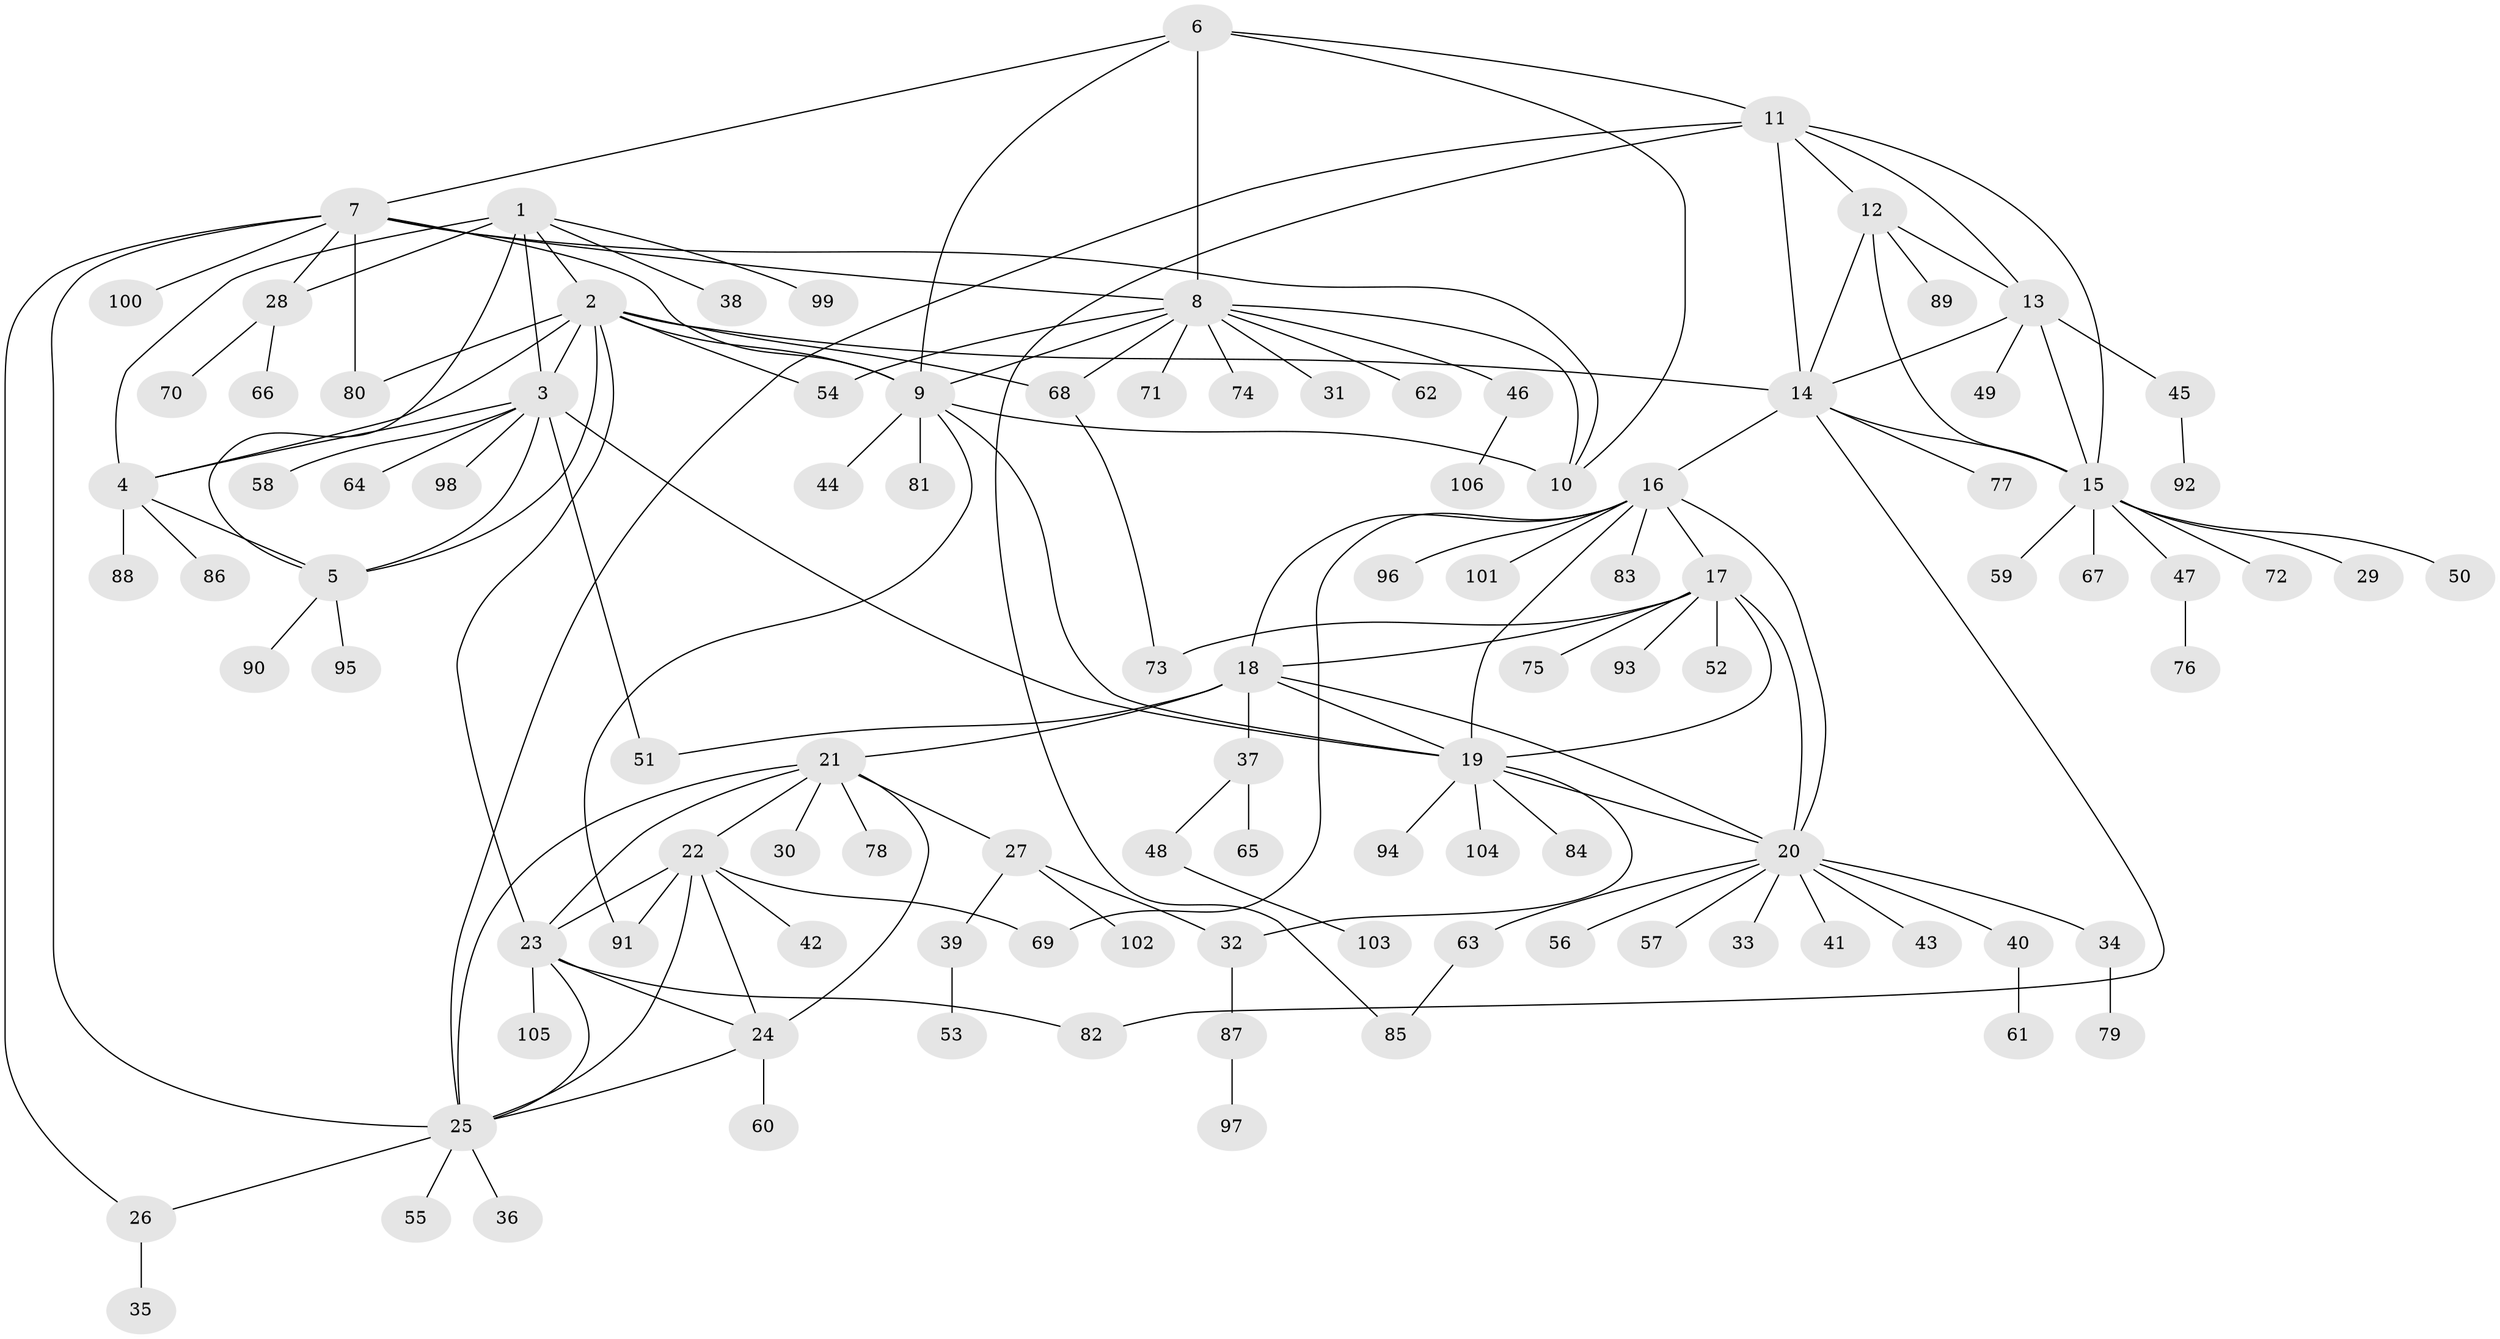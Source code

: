 // Generated by graph-tools (version 1.1) at 2025/37/03/09/25 02:37:41]
// undirected, 106 vertices, 153 edges
graph export_dot {
graph [start="1"]
  node [color=gray90,style=filled];
  1;
  2;
  3;
  4;
  5;
  6;
  7;
  8;
  9;
  10;
  11;
  12;
  13;
  14;
  15;
  16;
  17;
  18;
  19;
  20;
  21;
  22;
  23;
  24;
  25;
  26;
  27;
  28;
  29;
  30;
  31;
  32;
  33;
  34;
  35;
  36;
  37;
  38;
  39;
  40;
  41;
  42;
  43;
  44;
  45;
  46;
  47;
  48;
  49;
  50;
  51;
  52;
  53;
  54;
  55;
  56;
  57;
  58;
  59;
  60;
  61;
  62;
  63;
  64;
  65;
  66;
  67;
  68;
  69;
  70;
  71;
  72;
  73;
  74;
  75;
  76;
  77;
  78;
  79;
  80;
  81;
  82;
  83;
  84;
  85;
  86;
  87;
  88;
  89;
  90;
  91;
  92;
  93;
  94;
  95;
  96;
  97;
  98;
  99;
  100;
  101;
  102;
  103;
  104;
  105;
  106;
  1 -- 2;
  1 -- 3;
  1 -- 4;
  1 -- 5;
  1 -- 28;
  1 -- 38;
  1 -- 99;
  2 -- 3;
  2 -- 4;
  2 -- 5;
  2 -- 9;
  2 -- 14;
  2 -- 23;
  2 -- 54;
  2 -- 68;
  2 -- 80;
  3 -- 4;
  3 -- 5;
  3 -- 19;
  3 -- 51;
  3 -- 58;
  3 -- 64;
  3 -- 98;
  4 -- 5;
  4 -- 86;
  4 -- 88;
  5 -- 90;
  5 -- 95;
  6 -- 7;
  6 -- 8;
  6 -- 9;
  6 -- 10;
  6 -- 11;
  7 -- 8;
  7 -- 9;
  7 -- 10;
  7 -- 25;
  7 -- 26;
  7 -- 28;
  7 -- 80;
  7 -- 100;
  8 -- 9;
  8 -- 10;
  8 -- 31;
  8 -- 46;
  8 -- 54;
  8 -- 62;
  8 -- 68;
  8 -- 71;
  8 -- 74;
  9 -- 10;
  9 -- 19;
  9 -- 44;
  9 -- 81;
  9 -- 91;
  11 -- 12;
  11 -- 13;
  11 -- 14;
  11 -- 15;
  11 -- 25;
  11 -- 85;
  12 -- 13;
  12 -- 14;
  12 -- 15;
  12 -- 89;
  13 -- 14;
  13 -- 15;
  13 -- 45;
  13 -- 49;
  14 -- 15;
  14 -- 16;
  14 -- 77;
  14 -- 82;
  15 -- 29;
  15 -- 47;
  15 -- 50;
  15 -- 59;
  15 -- 67;
  15 -- 72;
  16 -- 17;
  16 -- 18;
  16 -- 19;
  16 -- 20;
  16 -- 69;
  16 -- 83;
  16 -- 96;
  16 -- 101;
  17 -- 18;
  17 -- 19;
  17 -- 20;
  17 -- 52;
  17 -- 73;
  17 -- 75;
  17 -- 93;
  18 -- 19;
  18 -- 20;
  18 -- 21;
  18 -- 37;
  18 -- 51;
  19 -- 20;
  19 -- 32;
  19 -- 84;
  19 -- 94;
  19 -- 104;
  20 -- 33;
  20 -- 34;
  20 -- 40;
  20 -- 41;
  20 -- 43;
  20 -- 56;
  20 -- 57;
  20 -- 63;
  21 -- 22;
  21 -- 23;
  21 -- 24;
  21 -- 25;
  21 -- 27;
  21 -- 30;
  21 -- 78;
  22 -- 23;
  22 -- 24;
  22 -- 25;
  22 -- 42;
  22 -- 69;
  22 -- 91;
  23 -- 24;
  23 -- 25;
  23 -- 82;
  23 -- 105;
  24 -- 25;
  24 -- 60;
  25 -- 26;
  25 -- 36;
  25 -- 55;
  26 -- 35;
  27 -- 32;
  27 -- 39;
  27 -- 102;
  28 -- 66;
  28 -- 70;
  32 -- 87;
  34 -- 79;
  37 -- 48;
  37 -- 65;
  39 -- 53;
  40 -- 61;
  45 -- 92;
  46 -- 106;
  47 -- 76;
  48 -- 103;
  63 -- 85;
  68 -- 73;
  87 -- 97;
}
